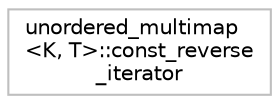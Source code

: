digraph "Graphical Class Hierarchy"
{
 // INTERACTIVE_SVG=YES
  bgcolor="transparent";
  edge [fontname="Helvetica",fontsize="10",labelfontname="Helvetica",labelfontsize="10"];
  node [fontname="Helvetica",fontsize="10",shape=record];
  rankdir="LR";
  Node1 [label="unordered_multimap\l\<K, T\>::const_reverse\l_iterator",height=0.2,width=0.4,color="grey75",tooltip="STL iterator class. "];
}
